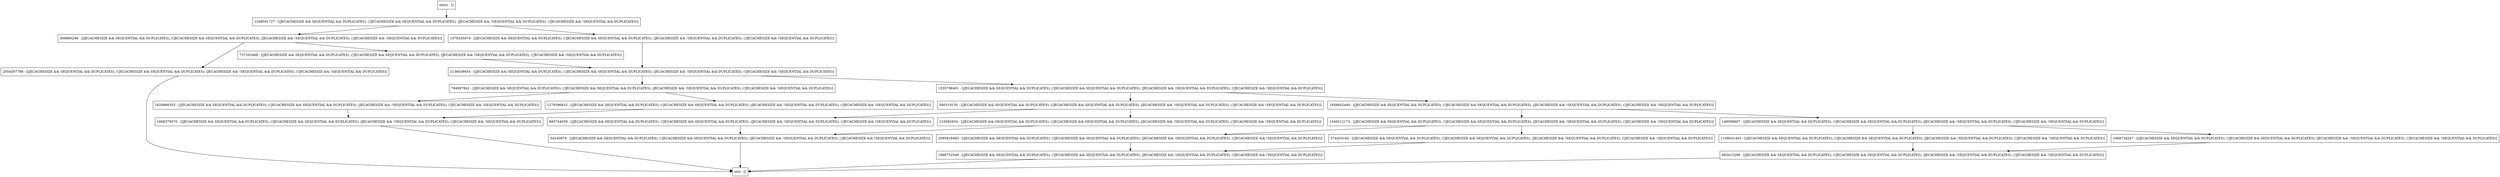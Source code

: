 digraph writeReverseInt {
node [shape=record];
309880296 [label="309880296 - [(JECACHESIZE && SEQUENTIAL && DUPLICATES), (!JECACHESIZE && SEQUENTIAL && DUPLICATES), (JECACHESIZE && !SEQUENTIAL && DUPLICATES), (!JECACHESIZE && !SEQUENTIAL && DUPLICATES)]"];
1535708401 [label="1535708401 - [(JECACHESIZE && SEQUENTIAL && DUPLICATES), (!JECACHESIZE && SEQUENTIAL && DUPLICATES), (JECACHESIZE && !SEQUENTIAL && DUPLICATES), (!JECACHESIZE && !SEQUENTIAL && DUPLICATES)]"];
784997842 [label="784997842 - [(JECACHESIZE && SEQUENTIAL && DUPLICATES), (!JECACHESIZE && SEQUENTIAL && DUPLICATES), (JECACHESIZE && !SEQUENTIAL && DUPLICATES), (!JECACHESIZE && !SEQUENTIAL && DUPLICATES)]"];
737202469 [label="737202469 - [(JECACHESIZE && SEQUENTIAL && DUPLICATES), (!JECACHESIZE && SEQUENTIAL && DUPLICATES), (JECACHESIZE && !SEQUENTIAL && DUPLICATES), (!JECACHESIZE && !SEQUENTIAL && DUPLICATES)]"];
1898752549 [label="1898752549 - [(JECACHESIZE && SEQUENTIAL && DUPLICATES), (!JECACHESIZE && SEQUENTIAL && DUPLICATES), (JECACHESIZE && !SEQUENTIAL && DUPLICATES), (!JECACHESIZE && !SEQUENTIAL && DUPLICATES)]"];
1956642440 [label="1956642440 - [(JECACHESIZE && SEQUENTIAL && DUPLICATES), (!JECACHESIZE && SEQUENTIAL && DUPLICATES), (JECACHESIZE && !SEQUENTIAL && DUPLICATES), (!JECACHESIZE && !SEQUENTIAL && DUPLICATES)]"];
1208591727 [label="1208591727 - [(JECACHESIZE && SEQUENTIAL && DUPLICATES), (!JECACHESIZE && SEQUENTIAL && DUPLICATES), (JECACHESIZE && !SEQUENTIAL && DUPLICATES), (!JECACHESIZE && !SEQUENTIAL && DUPLICATES)]"];
1668734247 [label="1668734247 - [(JECACHESIZE && SEQUENTIAL && DUPLICATES), (!JECACHESIZE && SEQUENTIAL && DUPLICATES), (JECACHESIZE && !SEQUENTIAL && DUPLICATES), (!JECACHESIZE && !SEQUENTIAL && DUPLICATES)]"];
685744039 [label="685744039 - [(JECACHESIZE && SEQUENTIAL && DUPLICATES), (!JECACHESIZE && SEQUENTIAL && DUPLICATES), (JECACHESIZE && !SEQUENTIAL && DUPLICATES), (!JECACHESIZE && !SEQUENTIAL && DUPLICATES)]"];
1108031403 [label="1108031403 - [(JECACHESIZE && SEQUENTIAL && DUPLICATES), (!JECACHESIZE && SEQUENTIAL && DUPLICATES), (JECACHESIZE && !SEQUENTIAL && DUPLICATES), (!JECACHESIZE && !SEQUENTIAL && DUPLICATES)]"];
574433182 [label="574433182 - [(JECACHESIZE && SEQUENTIAL && DUPLICATES), (!JECACHESIZE && SEQUENTIAL && DUPLICATES), (JECACHESIZE && !SEQUENTIAL && DUPLICATES), (!JECACHESIZE && !SEQUENTIAL && DUPLICATES)]"];
1279396815 [label="1279396815 - [(JECACHESIZE && SEQUENTIAL && DUPLICATES), (!JECACHESIZE && SEQUENTIAL && DUPLICATES), (JECACHESIZE && !SEQUENTIAL && DUPLICATES), (!JECACHESIZE && !SEQUENTIAL && DUPLICATES)]"];
2095818483 [label="2095818483 - [(JECACHESIZE && SEQUENTIAL && DUPLICATES), (!JECACHESIZE && SEQUENTIAL && DUPLICATES), (JECACHESIZE && !SEQUENTIAL && DUPLICATES), (!JECACHESIZE && !SEQUENTIAL && DUPLICATES)]"];
1546512172 [label="1546512172 - [(JECACHESIZE && SEQUENTIAL && DUPLICATES), (!JECACHESIZE && SEQUENTIAL && DUPLICATES), (JECACHESIZE && !SEQUENTIAL && DUPLICATES), (!JECACHESIZE && !SEQUENTIAL && DUPLICATES)]"];
148599607 [label="148599607 - [(JECACHESIZE && SEQUENTIAL && DUPLICATES), (!JECACHESIZE && SEQUENTIAL && DUPLICATES), (JECACHESIZE && !SEQUENTIAL && DUPLICATES), (!JECACHESIZE && !SEQUENTIAL && DUPLICATES)]"];
1078335979 [label="1078335979 - [(JECACHESIZE && SEQUENTIAL && DUPLICATES), (!JECACHESIZE && SEQUENTIAL && DUPLICATES), (JECACHESIZE && !SEQUENTIAL && DUPLICATES), (!JECACHESIZE && !SEQUENTIAL && DUPLICATES)]"];
54240870 [label="54240870 - [(JECACHESIZE && SEQUENTIAL && DUPLICATES), (!JECACHESIZE && SEQUENTIAL && DUPLICATES), (JECACHESIZE && !SEQUENTIAL && DUPLICATES), (!JECACHESIZE && !SEQUENTIAL && DUPLICATES)]"];
1606379570 [label="1606379570 - [(JECACHESIZE && SEQUENTIAL && DUPLICATES), (!JECACHESIZE && SEQUENTIAL && DUPLICATES), (JECACHESIZE && !SEQUENTIAL && DUPLICATES), (!JECACHESIZE && !SEQUENTIAL && DUPLICATES)]"];
560319130 [label="560319130 - [(JECACHESIZE && SEQUENTIAL && DUPLICATES), (!JECACHESIZE && SEQUENTIAL && DUPLICATES), (JECACHESIZE && !SEQUENTIAL && DUPLICATES), (!JECACHESIZE && !SEQUENTIAL && DUPLICATES)]"];
2136038654 [label="2136038654 - [(JECACHESIZE && SEQUENTIAL && DUPLICATES), (!JECACHESIZE && SEQUENTIAL && DUPLICATES), (JECACHESIZE && !SEQUENTIAL && DUPLICATES), (!JECACHESIZE && !SEQUENTIAL && DUPLICATES)]"];
entry [label="entry - []"];
exit [label="exit - []"];
1628866353 [label="1628866353 - [(JECACHESIZE && SEQUENTIAL && DUPLICATES), (!JECACHESIZE && SEQUENTIAL && DUPLICATES), (JECACHESIZE && !SEQUENTIAL && DUPLICATES), (!JECACHESIZE && !SEQUENTIAL && DUPLICATES)]"];
210082934 [label="210082934 - [(JECACHESIZE && SEQUENTIAL && DUPLICATES), (!JECACHESIZE && SEQUENTIAL && DUPLICATES), (JECACHESIZE && !SEQUENTIAL && DUPLICATES), (!JECACHESIZE && !SEQUENTIAL && DUPLICATES)]"];
2054597798 [label="2054597798 - [(JECACHESIZE && SEQUENTIAL && DUPLICATES), (!JECACHESIZE && SEQUENTIAL && DUPLICATES), (JECACHESIZE && !SEQUENTIAL && DUPLICATES), (!JECACHESIZE && !SEQUENTIAL && DUPLICATES)]"];
683415296 [label="683415296 - [(JECACHESIZE && SEQUENTIAL && DUPLICATES), (!JECACHESIZE && SEQUENTIAL && DUPLICATES), (JECACHESIZE && !SEQUENTIAL && DUPLICATES), (!JECACHESIZE && !SEQUENTIAL && DUPLICATES)]"];
entry;
exit;
309880296 -> 737202469;
309880296 -> 2054597798;
1535708401 -> 1956642440;
1535708401 -> 560319130;
784997842 -> 1628866353;
784997842 -> 1279396815;
737202469 -> 2136038654;
1898752549 -> exit;
1956642440 -> 1546512172;
1956642440 -> 148599607;
1208591727 -> 309880296;
1208591727 -> 1078335979;
1668734247 -> 683415296;
685744039 -> 54240870;
1108031403 -> 683415296;
574433182 -> 1898752549;
1279396815 -> 1606379570;
2095818483 -> 1898752549;
1546512172 -> 574433182;
1546512172 -> 2095818483;
148599607 -> 1668734247;
148599607 -> 1108031403;
1078335979 -> 2136038654;
54240870 -> exit;
1606379570 -> exit;
560319130 -> 210082934;
560319130 -> 685744039;
2136038654 -> 1535708401;
2136038654 -> 784997842;
entry -> 1208591727;
1628866353 -> 1606379570;
210082934 -> 54240870;
2054597798 -> exit;
683415296 -> exit;
}
